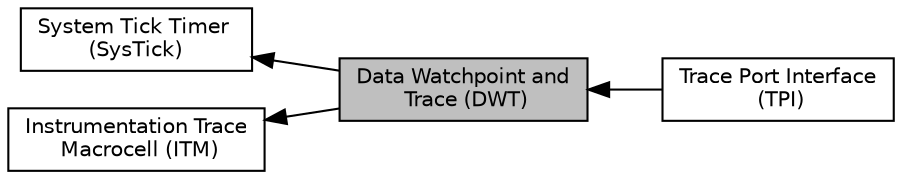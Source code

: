 digraph "Data Watchpoint and Trace (DWT)"
{
  edge [fontname="Helvetica",fontsize="10",labelfontname="Helvetica",labelfontsize="10"];
  node [fontname="Helvetica",fontsize="10",shape=box];
  rankdir=LR;
  Node4 [label="Trace Port Interface\l (TPI)",height=0.2,width=0.4,color="black", fillcolor="white", style="filled",URL="$group___c_m_s_i_s___t_p_i.html",tooltip="Type definitions for the Trace Port Interface (TPI)"];
  Node2 [label="System Tick Timer \l(SysTick)",height=0.2,width=0.4,color="black", fillcolor="white", style="filled",URL="$group___c_m_s_i_s___sys_tick.html",tooltip="Type definitions for the System Timer Registers."];
  Node1 [label="Data Watchpoint and\l Trace (DWT)",height=0.2,width=0.4,color="black", fillcolor="grey75", style="filled", fontcolor="black",tooltip="Type definitions for the Data Watchpoint and Trace (DWT)"];
  Node3 [label="Instrumentation Trace\l Macrocell (ITM)",height=0.2,width=0.4,color="black", fillcolor="white", style="filled",URL="$group___c_m_s_i_s___i_t_m.html",tooltip="Type definitions for the Instrumentation Trace Macrocell (ITM)"];
  Node2->Node1 [shape=plaintext, dir="back", style="solid"];
  Node3->Node1 [shape=plaintext, dir="back", style="solid"];
  Node1->Node4 [shape=plaintext, dir="back", style="solid"];
}
